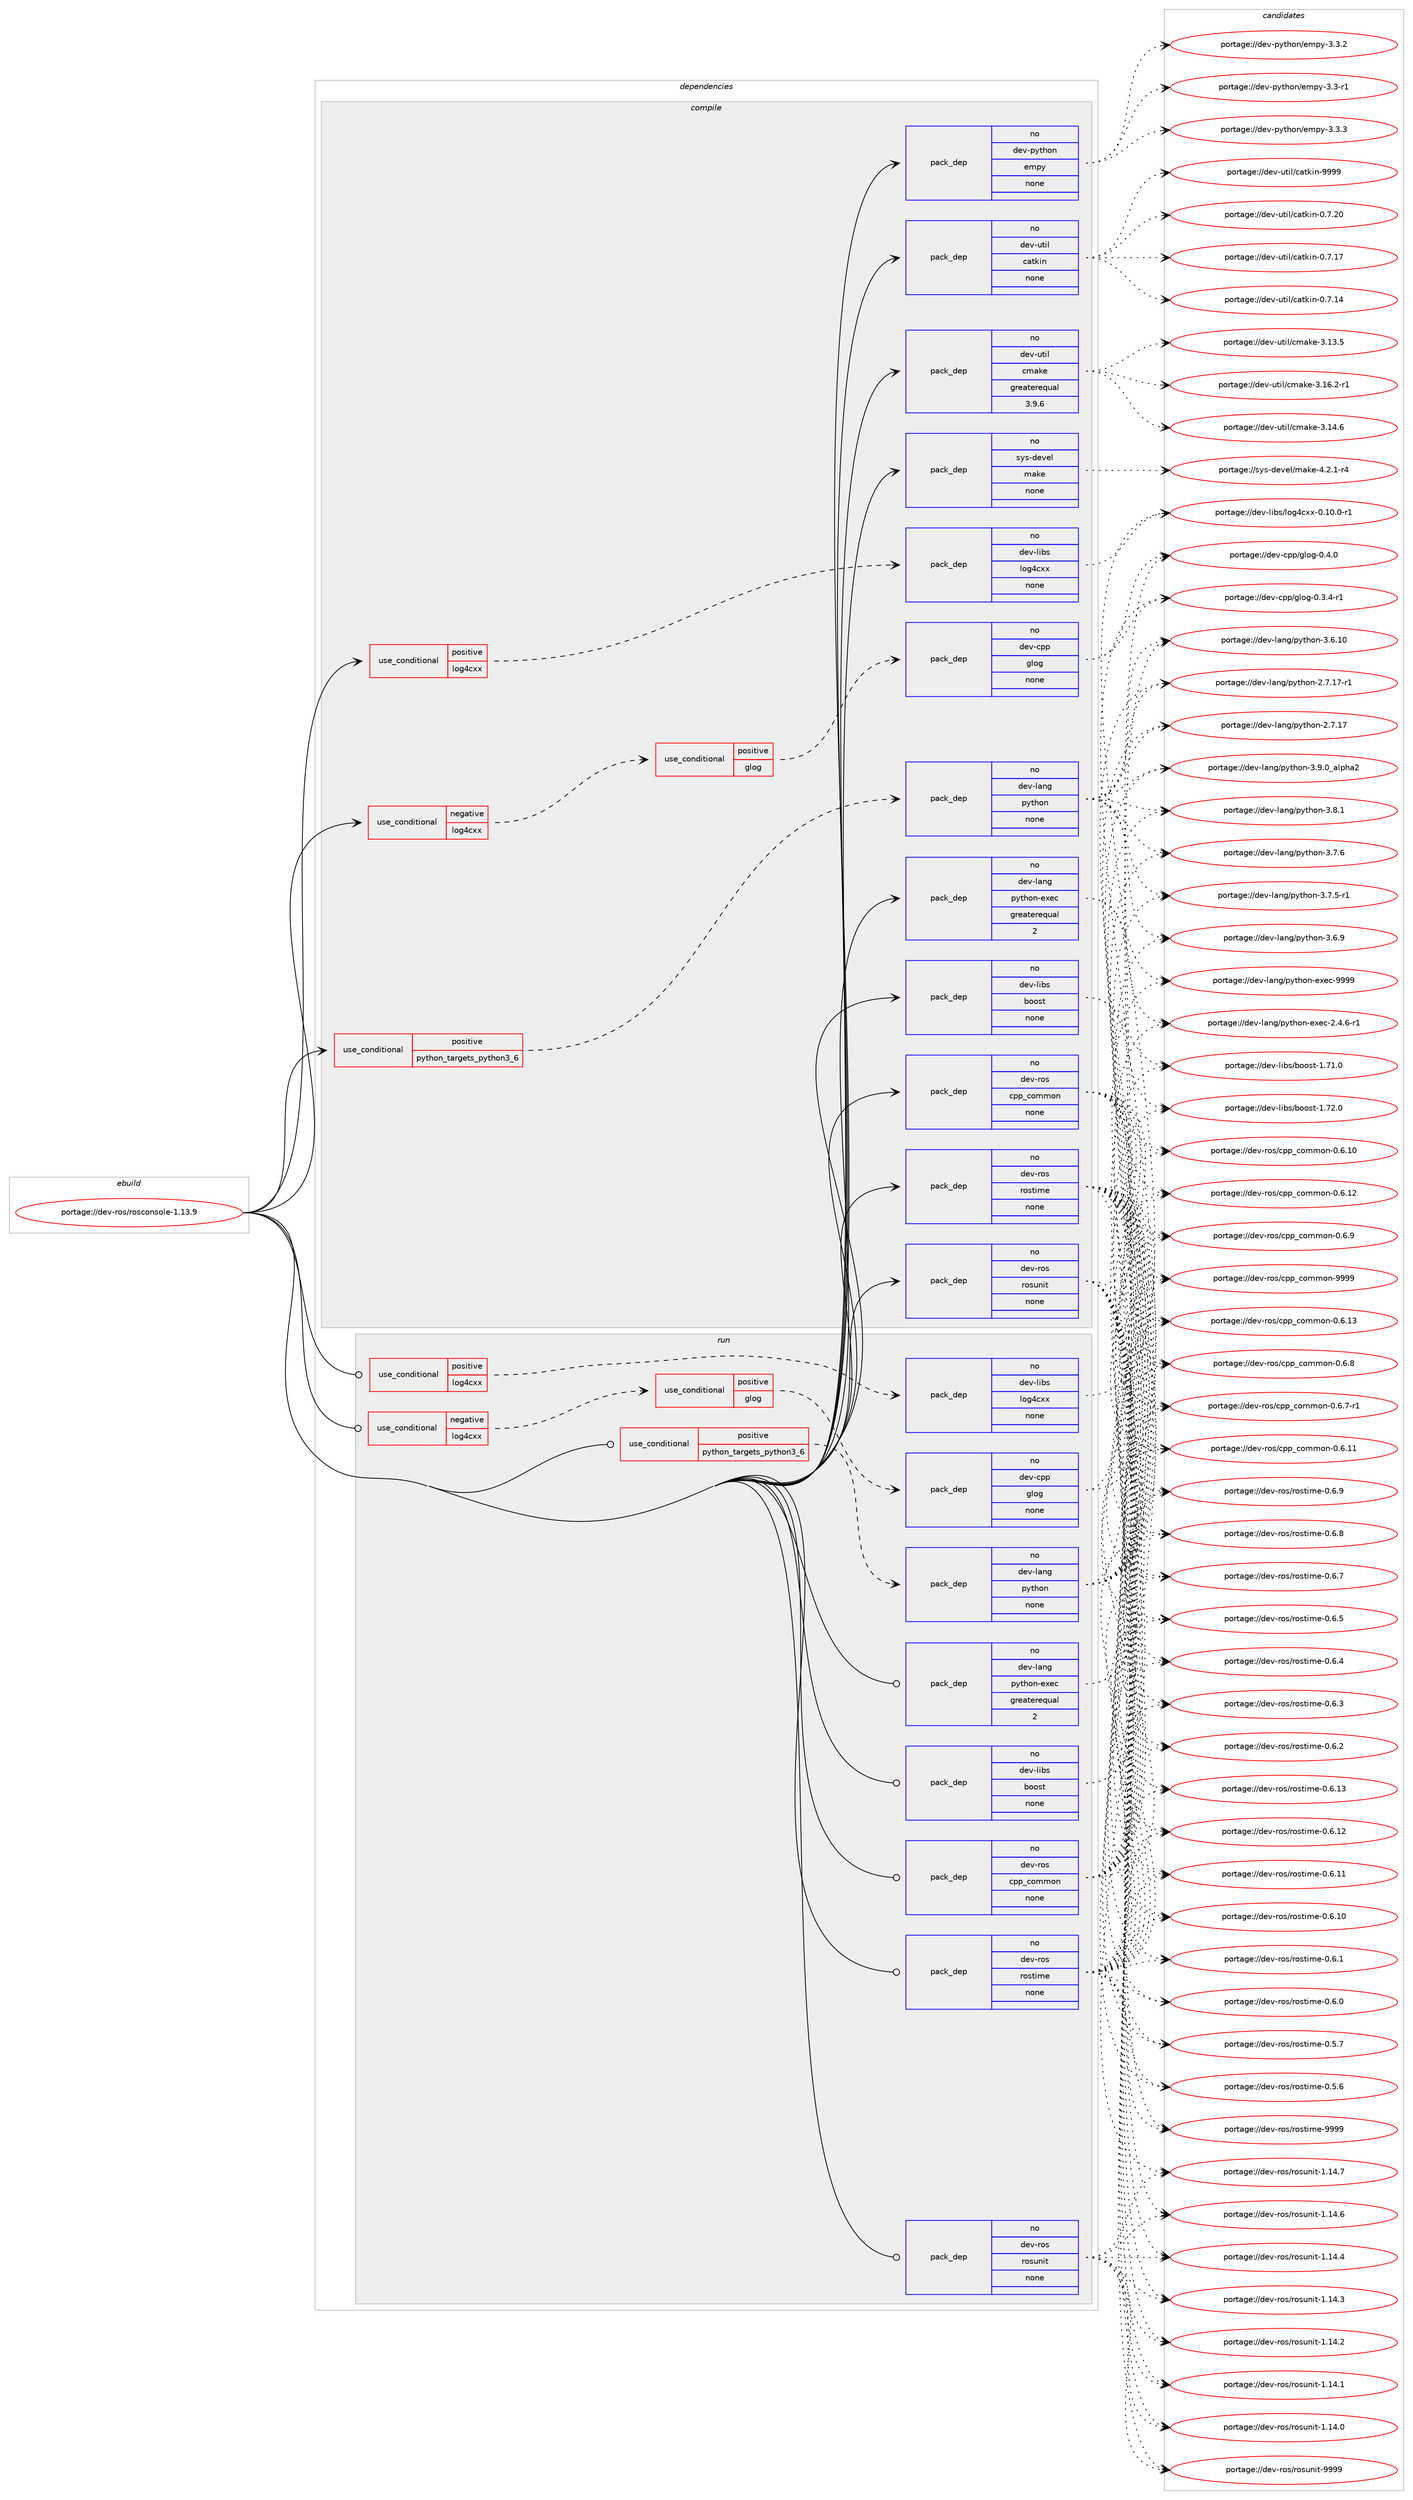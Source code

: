 digraph prolog {

# *************
# Graph options
# *************

newrank=true;
concentrate=true;
compound=true;
graph [rankdir=LR,fontname=Helvetica,fontsize=10,ranksep=1.5];#, ranksep=2.5, nodesep=0.2];
edge  [arrowhead=vee];
node  [fontname=Helvetica,fontsize=10];

# **********
# The ebuild
# **********

subgraph cluster_leftcol {
color=gray;
label=<<i>ebuild</i>>;
id [label="portage://dev-ros/rosconsole-1.13.9", color=red, width=4, href="../dev-ros/rosconsole-1.13.9.svg"];
}

# ****************
# The dependencies
# ****************

subgraph cluster_midcol {
color=gray;
label=<<i>dependencies</i>>;
subgraph cluster_compile {
fillcolor="#eeeeee";
style=filled;
label=<<i>compile</i>>;
subgraph cond98247 {
dependency389415 [label=<<TABLE BORDER="0" CELLBORDER="1" CELLSPACING="0" CELLPADDING="4"><TR><TD ROWSPAN="3" CELLPADDING="10">use_conditional</TD></TR><TR><TD>negative</TD></TR><TR><TD>log4cxx</TD></TR></TABLE>>, shape=none, color=red];
subgraph cond98248 {
dependency389416 [label=<<TABLE BORDER="0" CELLBORDER="1" CELLSPACING="0" CELLPADDING="4"><TR><TD ROWSPAN="3" CELLPADDING="10">use_conditional</TD></TR><TR><TD>positive</TD></TR><TR><TD>glog</TD></TR></TABLE>>, shape=none, color=red];
subgraph pack286315 {
dependency389417 [label=<<TABLE BORDER="0" CELLBORDER="1" CELLSPACING="0" CELLPADDING="4" WIDTH="220"><TR><TD ROWSPAN="6" CELLPADDING="30">pack_dep</TD></TR><TR><TD WIDTH="110">no</TD></TR><TR><TD>dev-cpp</TD></TR><TR><TD>glog</TD></TR><TR><TD>none</TD></TR><TR><TD></TD></TR></TABLE>>, shape=none, color=blue];
}
dependency389416:e -> dependency389417:w [weight=20,style="dashed",arrowhead="vee"];
}
dependency389415:e -> dependency389416:w [weight=20,style="dashed",arrowhead="vee"];
}
id:e -> dependency389415:w [weight=20,style="solid",arrowhead="vee"];
subgraph cond98249 {
dependency389418 [label=<<TABLE BORDER="0" CELLBORDER="1" CELLSPACING="0" CELLPADDING="4"><TR><TD ROWSPAN="3" CELLPADDING="10">use_conditional</TD></TR><TR><TD>positive</TD></TR><TR><TD>log4cxx</TD></TR></TABLE>>, shape=none, color=red];
subgraph pack286316 {
dependency389419 [label=<<TABLE BORDER="0" CELLBORDER="1" CELLSPACING="0" CELLPADDING="4" WIDTH="220"><TR><TD ROWSPAN="6" CELLPADDING="30">pack_dep</TD></TR><TR><TD WIDTH="110">no</TD></TR><TR><TD>dev-libs</TD></TR><TR><TD>log4cxx</TD></TR><TR><TD>none</TD></TR><TR><TD></TD></TR></TABLE>>, shape=none, color=blue];
}
dependency389418:e -> dependency389419:w [weight=20,style="dashed",arrowhead="vee"];
}
id:e -> dependency389418:w [weight=20,style="solid",arrowhead="vee"];
subgraph cond98250 {
dependency389420 [label=<<TABLE BORDER="0" CELLBORDER="1" CELLSPACING="0" CELLPADDING="4"><TR><TD ROWSPAN="3" CELLPADDING="10">use_conditional</TD></TR><TR><TD>positive</TD></TR><TR><TD>python_targets_python3_6</TD></TR></TABLE>>, shape=none, color=red];
subgraph pack286317 {
dependency389421 [label=<<TABLE BORDER="0" CELLBORDER="1" CELLSPACING="0" CELLPADDING="4" WIDTH="220"><TR><TD ROWSPAN="6" CELLPADDING="30">pack_dep</TD></TR><TR><TD WIDTH="110">no</TD></TR><TR><TD>dev-lang</TD></TR><TR><TD>python</TD></TR><TR><TD>none</TD></TR><TR><TD></TD></TR></TABLE>>, shape=none, color=blue];
}
dependency389420:e -> dependency389421:w [weight=20,style="dashed",arrowhead="vee"];
}
id:e -> dependency389420:w [weight=20,style="solid",arrowhead="vee"];
subgraph pack286318 {
dependency389422 [label=<<TABLE BORDER="0" CELLBORDER="1" CELLSPACING="0" CELLPADDING="4" WIDTH="220"><TR><TD ROWSPAN="6" CELLPADDING="30">pack_dep</TD></TR><TR><TD WIDTH="110">no</TD></TR><TR><TD>dev-lang</TD></TR><TR><TD>python-exec</TD></TR><TR><TD>greaterequal</TD></TR><TR><TD>2</TD></TR></TABLE>>, shape=none, color=blue];
}
id:e -> dependency389422:w [weight=20,style="solid",arrowhead="vee"];
subgraph pack286319 {
dependency389423 [label=<<TABLE BORDER="0" CELLBORDER="1" CELLSPACING="0" CELLPADDING="4" WIDTH="220"><TR><TD ROWSPAN="6" CELLPADDING="30">pack_dep</TD></TR><TR><TD WIDTH="110">no</TD></TR><TR><TD>dev-libs</TD></TR><TR><TD>boost</TD></TR><TR><TD>none</TD></TR><TR><TD></TD></TR></TABLE>>, shape=none, color=blue];
}
id:e -> dependency389423:w [weight=20,style="solid",arrowhead="vee"];
subgraph pack286320 {
dependency389424 [label=<<TABLE BORDER="0" CELLBORDER="1" CELLSPACING="0" CELLPADDING="4" WIDTH="220"><TR><TD ROWSPAN="6" CELLPADDING="30">pack_dep</TD></TR><TR><TD WIDTH="110">no</TD></TR><TR><TD>dev-python</TD></TR><TR><TD>empy</TD></TR><TR><TD>none</TD></TR><TR><TD></TD></TR></TABLE>>, shape=none, color=blue];
}
id:e -> dependency389424:w [weight=20,style="solid",arrowhead="vee"];
subgraph pack286321 {
dependency389425 [label=<<TABLE BORDER="0" CELLBORDER="1" CELLSPACING="0" CELLPADDING="4" WIDTH="220"><TR><TD ROWSPAN="6" CELLPADDING="30">pack_dep</TD></TR><TR><TD WIDTH="110">no</TD></TR><TR><TD>dev-ros</TD></TR><TR><TD>cpp_common</TD></TR><TR><TD>none</TD></TR><TR><TD></TD></TR></TABLE>>, shape=none, color=blue];
}
id:e -> dependency389425:w [weight=20,style="solid",arrowhead="vee"];
subgraph pack286322 {
dependency389426 [label=<<TABLE BORDER="0" CELLBORDER="1" CELLSPACING="0" CELLPADDING="4" WIDTH="220"><TR><TD ROWSPAN="6" CELLPADDING="30">pack_dep</TD></TR><TR><TD WIDTH="110">no</TD></TR><TR><TD>dev-ros</TD></TR><TR><TD>rostime</TD></TR><TR><TD>none</TD></TR><TR><TD></TD></TR></TABLE>>, shape=none, color=blue];
}
id:e -> dependency389426:w [weight=20,style="solid",arrowhead="vee"];
subgraph pack286323 {
dependency389427 [label=<<TABLE BORDER="0" CELLBORDER="1" CELLSPACING="0" CELLPADDING="4" WIDTH="220"><TR><TD ROWSPAN="6" CELLPADDING="30">pack_dep</TD></TR><TR><TD WIDTH="110">no</TD></TR><TR><TD>dev-ros</TD></TR><TR><TD>rosunit</TD></TR><TR><TD>none</TD></TR><TR><TD></TD></TR></TABLE>>, shape=none, color=blue];
}
id:e -> dependency389427:w [weight=20,style="solid",arrowhead="vee"];
subgraph pack286324 {
dependency389428 [label=<<TABLE BORDER="0" CELLBORDER="1" CELLSPACING="0" CELLPADDING="4" WIDTH="220"><TR><TD ROWSPAN="6" CELLPADDING="30">pack_dep</TD></TR><TR><TD WIDTH="110">no</TD></TR><TR><TD>dev-util</TD></TR><TR><TD>catkin</TD></TR><TR><TD>none</TD></TR><TR><TD></TD></TR></TABLE>>, shape=none, color=blue];
}
id:e -> dependency389428:w [weight=20,style="solid",arrowhead="vee"];
subgraph pack286325 {
dependency389429 [label=<<TABLE BORDER="0" CELLBORDER="1" CELLSPACING="0" CELLPADDING="4" WIDTH="220"><TR><TD ROWSPAN="6" CELLPADDING="30">pack_dep</TD></TR><TR><TD WIDTH="110">no</TD></TR><TR><TD>dev-util</TD></TR><TR><TD>cmake</TD></TR><TR><TD>greaterequal</TD></TR><TR><TD>3.9.6</TD></TR></TABLE>>, shape=none, color=blue];
}
id:e -> dependency389429:w [weight=20,style="solid",arrowhead="vee"];
subgraph pack286326 {
dependency389430 [label=<<TABLE BORDER="0" CELLBORDER="1" CELLSPACING="0" CELLPADDING="4" WIDTH="220"><TR><TD ROWSPAN="6" CELLPADDING="30">pack_dep</TD></TR><TR><TD WIDTH="110">no</TD></TR><TR><TD>sys-devel</TD></TR><TR><TD>make</TD></TR><TR><TD>none</TD></TR><TR><TD></TD></TR></TABLE>>, shape=none, color=blue];
}
id:e -> dependency389430:w [weight=20,style="solid",arrowhead="vee"];
}
subgraph cluster_compileandrun {
fillcolor="#eeeeee";
style=filled;
label=<<i>compile and run</i>>;
}
subgraph cluster_run {
fillcolor="#eeeeee";
style=filled;
label=<<i>run</i>>;
subgraph cond98251 {
dependency389431 [label=<<TABLE BORDER="0" CELLBORDER="1" CELLSPACING="0" CELLPADDING="4"><TR><TD ROWSPAN="3" CELLPADDING="10">use_conditional</TD></TR><TR><TD>negative</TD></TR><TR><TD>log4cxx</TD></TR></TABLE>>, shape=none, color=red];
subgraph cond98252 {
dependency389432 [label=<<TABLE BORDER="0" CELLBORDER="1" CELLSPACING="0" CELLPADDING="4"><TR><TD ROWSPAN="3" CELLPADDING="10">use_conditional</TD></TR><TR><TD>positive</TD></TR><TR><TD>glog</TD></TR></TABLE>>, shape=none, color=red];
subgraph pack286327 {
dependency389433 [label=<<TABLE BORDER="0" CELLBORDER="1" CELLSPACING="0" CELLPADDING="4" WIDTH="220"><TR><TD ROWSPAN="6" CELLPADDING="30">pack_dep</TD></TR><TR><TD WIDTH="110">no</TD></TR><TR><TD>dev-cpp</TD></TR><TR><TD>glog</TD></TR><TR><TD>none</TD></TR><TR><TD></TD></TR></TABLE>>, shape=none, color=blue];
}
dependency389432:e -> dependency389433:w [weight=20,style="dashed",arrowhead="vee"];
}
dependency389431:e -> dependency389432:w [weight=20,style="dashed",arrowhead="vee"];
}
id:e -> dependency389431:w [weight=20,style="solid",arrowhead="odot"];
subgraph cond98253 {
dependency389434 [label=<<TABLE BORDER="0" CELLBORDER="1" CELLSPACING="0" CELLPADDING="4"><TR><TD ROWSPAN="3" CELLPADDING="10">use_conditional</TD></TR><TR><TD>positive</TD></TR><TR><TD>log4cxx</TD></TR></TABLE>>, shape=none, color=red];
subgraph pack286328 {
dependency389435 [label=<<TABLE BORDER="0" CELLBORDER="1" CELLSPACING="0" CELLPADDING="4" WIDTH="220"><TR><TD ROWSPAN="6" CELLPADDING="30">pack_dep</TD></TR><TR><TD WIDTH="110">no</TD></TR><TR><TD>dev-libs</TD></TR><TR><TD>log4cxx</TD></TR><TR><TD>none</TD></TR><TR><TD></TD></TR></TABLE>>, shape=none, color=blue];
}
dependency389434:e -> dependency389435:w [weight=20,style="dashed",arrowhead="vee"];
}
id:e -> dependency389434:w [weight=20,style="solid",arrowhead="odot"];
subgraph cond98254 {
dependency389436 [label=<<TABLE BORDER="0" CELLBORDER="1" CELLSPACING="0" CELLPADDING="4"><TR><TD ROWSPAN="3" CELLPADDING="10">use_conditional</TD></TR><TR><TD>positive</TD></TR><TR><TD>python_targets_python3_6</TD></TR></TABLE>>, shape=none, color=red];
subgraph pack286329 {
dependency389437 [label=<<TABLE BORDER="0" CELLBORDER="1" CELLSPACING="0" CELLPADDING="4" WIDTH="220"><TR><TD ROWSPAN="6" CELLPADDING="30">pack_dep</TD></TR><TR><TD WIDTH="110">no</TD></TR><TR><TD>dev-lang</TD></TR><TR><TD>python</TD></TR><TR><TD>none</TD></TR><TR><TD></TD></TR></TABLE>>, shape=none, color=blue];
}
dependency389436:e -> dependency389437:w [weight=20,style="dashed",arrowhead="vee"];
}
id:e -> dependency389436:w [weight=20,style="solid",arrowhead="odot"];
subgraph pack286330 {
dependency389438 [label=<<TABLE BORDER="0" CELLBORDER="1" CELLSPACING="0" CELLPADDING="4" WIDTH="220"><TR><TD ROWSPAN="6" CELLPADDING="30">pack_dep</TD></TR><TR><TD WIDTH="110">no</TD></TR><TR><TD>dev-lang</TD></TR><TR><TD>python-exec</TD></TR><TR><TD>greaterequal</TD></TR><TR><TD>2</TD></TR></TABLE>>, shape=none, color=blue];
}
id:e -> dependency389438:w [weight=20,style="solid",arrowhead="odot"];
subgraph pack286331 {
dependency389439 [label=<<TABLE BORDER="0" CELLBORDER="1" CELLSPACING="0" CELLPADDING="4" WIDTH="220"><TR><TD ROWSPAN="6" CELLPADDING="30">pack_dep</TD></TR><TR><TD WIDTH="110">no</TD></TR><TR><TD>dev-libs</TD></TR><TR><TD>boost</TD></TR><TR><TD>none</TD></TR><TR><TD></TD></TR></TABLE>>, shape=none, color=blue];
}
id:e -> dependency389439:w [weight=20,style="solid",arrowhead="odot"];
subgraph pack286332 {
dependency389440 [label=<<TABLE BORDER="0" CELLBORDER="1" CELLSPACING="0" CELLPADDING="4" WIDTH="220"><TR><TD ROWSPAN="6" CELLPADDING="30">pack_dep</TD></TR><TR><TD WIDTH="110">no</TD></TR><TR><TD>dev-ros</TD></TR><TR><TD>cpp_common</TD></TR><TR><TD>none</TD></TR><TR><TD></TD></TR></TABLE>>, shape=none, color=blue];
}
id:e -> dependency389440:w [weight=20,style="solid",arrowhead="odot"];
subgraph pack286333 {
dependency389441 [label=<<TABLE BORDER="0" CELLBORDER="1" CELLSPACING="0" CELLPADDING="4" WIDTH="220"><TR><TD ROWSPAN="6" CELLPADDING="30">pack_dep</TD></TR><TR><TD WIDTH="110">no</TD></TR><TR><TD>dev-ros</TD></TR><TR><TD>rostime</TD></TR><TR><TD>none</TD></TR><TR><TD></TD></TR></TABLE>>, shape=none, color=blue];
}
id:e -> dependency389441:w [weight=20,style="solid",arrowhead="odot"];
subgraph pack286334 {
dependency389442 [label=<<TABLE BORDER="0" CELLBORDER="1" CELLSPACING="0" CELLPADDING="4" WIDTH="220"><TR><TD ROWSPAN="6" CELLPADDING="30">pack_dep</TD></TR><TR><TD WIDTH="110">no</TD></TR><TR><TD>dev-ros</TD></TR><TR><TD>rosunit</TD></TR><TR><TD>none</TD></TR><TR><TD></TD></TR></TABLE>>, shape=none, color=blue];
}
id:e -> dependency389442:w [weight=20,style="solid",arrowhead="odot"];
}
}

# **************
# The candidates
# **************

subgraph cluster_choices {
rank=same;
color=gray;
label=<<i>candidates</i>>;

subgraph choice286315 {
color=black;
nodesep=1;
choice100101118459911211247103108111103454846524648 [label="portage://dev-cpp/glog-0.4.0", color=red, width=4,href="../dev-cpp/glog-0.4.0.svg"];
choice1001011184599112112471031081111034548465146524511449 [label="portage://dev-cpp/glog-0.3.4-r1", color=red, width=4,href="../dev-cpp/glog-0.3.4-r1.svg"];
dependency389417:e -> choice100101118459911211247103108111103454846524648:w [style=dotted,weight="100"];
dependency389417:e -> choice1001011184599112112471031081111034548465146524511449:w [style=dotted,weight="100"];
}
subgraph choice286316 {
color=black;
nodesep=1;
choice1001011184510810598115471081111035299120120454846494846484511449 [label="portage://dev-libs/log4cxx-0.10.0-r1", color=red, width=4,href="../dev-libs/log4cxx-0.10.0-r1.svg"];
dependency389419:e -> choice1001011184510810598115471081111035299120120454846494846484511449:w [style=dotted,weight="100"];
}
subgraph choice286317 {
color=black;
nodesep=1;
choice10010111845108971101034711212111610411111045514657464895971081121049750 [label="portage://dev-lang/python-3.9.0_alpha2", color=red, width=4,href="../dev-lang/python-3.9.0_alpha2.svg"];
choice100101118451089711010347112121116104111110455146564649 [label="portage://dev-lang/python-3.8.1", color=red, width=4,href="../dev-lang/python-3.8.1.svg"];
choice100101118451089711010347112121116104111110455146554654 [label="portage://dev-lang/python-3.7.6", color=red, width=4,href="../dev-lang/python-3.7.6.svg"];
choice1001011184510897110103471121211161041111104551465546534511449 [label="portage://dev-lang/python-3.7.5-r1", color=red, width=4,href="../dev-lang/python-3.7.5-r1.svg"];
choice100101118451089711010347112121116104111110455146544657 [label="portage://dev-lang/python-3.6.9", color=red, width=4,href="../dev-lang/python-3.6.9.svg"];
choice10010111845108971101034711212111610411111045514654464948 [label="portage://dev-lang/python-3.6.10", color=red, width=4,href="../dev-lang/python-3.6.10.svg"];
choice100101118451089711010347112121116104111110455046554649554511449 [label="portage://dev-lang/python-2.7.17-r1", color=red, width=4,href="../dev-lang/python-2.7.17-r1.svg"];
choice10010111845108971101034711212111610411111045504655464955 [label="portage://dev-lang/python-2.7.17", color=red, width=4,href="../dev-lang/python-2.7.17.svg"];
dependency389421:e -> choice10010111845108971101034711212111610411111045514657464895971081121049750:w [style=dotted,weight="100"];
dependency389421:e -> choice100101118451089711010347112121116104111110455146564649:w [style=dotted,weight="100"];
dependency389421:e -> choice100101118451089711010347112121116104111110455146554654:w [style=dotted,weight="100"];
dependency389421:e -> choice1001011184510897110103471121211161041111104551465546534511449:w [style=dotted,weight="100"];
dependency389421:e -> choice100101118451089711010347112121116104111110455146544657:w [style=dotted,weight="100"];
dependency389421:e -> choice10010111845108971101034711212111610411111045514654464948:w [style=dotted,weight="100"];
dependency389421:e -> choice100101118451089711010347112121116104111110455046554649554511449:w [style=dotted,weight="100"];
dependency389421:e -> choice10010111845108971101034711212111610411111045504655464955:w [style=dotted,weight="100"];
}
subgraph choice286318 {
color=black;
nodesep=1;
choice10010111845108971101034711212111610411111045101120101994557575757 [label="portage://dev-lang/python-exec-9999", color=red, width=4,href="../dev-lang/python-exec-9999.svg"];
choice10010111845108971101034711212111610411111045101120101994550465246544511449 [label="portage://dev-lang/python-exec-2.4.6-r1", color=red, width=4,href="../dev-lang/python-exec-2.4.6-r1.svg"];
dependency389422:e -> choice10010111845108971101034711212111610411111045101120101994557575757:w [style=dotted,weight="100"];
dependency389422:e -> choice10010111845108971101034711212111610411111045101120101994550465246544511449:w [style=dotted,weight="100"];
}
subgraph choice286319 {
color=black;
nodesep=1;
choice1001011184510810598115479811111111511645494655504648 [label="portage://dev-libs/boost-1.72.0", color=red, width=4,href="../dev-libs/boost-1.72.0.svg"];
choice1001011184510810598115479811111111511645494655494648 [label="portage://dev-libs/boost-1.71.0", color=red, width=4,href="../dev-libs/boost-1.71.0.svg"];
dependency389423:e -> choice1001011184510810598115479811111111511645494655504648:w [style=dotted,weight="100"];
dependency389423:e -> choice1001011184510810598115479811111111511645494655494648:w [style=dotted,weight="100"];
}
subgraph choice286320 {
color=black;
nodesep=1;
choice1001011184511212111610411111047101109112121455146514651 [label="portage://dev-python/empy-3.3.3", color=red, width=4,href="../dev-python/empy-3.3.3.svg"];
choice1001011184511212111610411111047101109112121455146514650 [label="portage://dev-python/empy-3.3.2", color=red, width=4,href="../dev-python/empy-3.3.2.svg"];
choice1001011184511212111610411111047101109112121455146514511449 [label="portage://dev-python/empy-3.3-r1", color=red, width=4,href="../dev-python/empy-3.3-r1.svg"];
dependency389424:e -> choice1001011184511212111610411111047101109112121455146514651:w [style=dotted,weight="100"];
dependency389424:e -> choice1001011184511212111610411111047101109112121455146514650:w [style=dotted,weight="100"];
dependency389424:e -> choice1001011184511212111610411111047101109112121455146514511449:w [style=dotted,weight="100"];
}
subgraph choice286321 {
color=black;
nodesep=1;
choice10010111845114111115479911211295991111091091111104557575757 [label="portage://dev-ros/cpp_common-9999", color=red, width=4,href="../dev-ros/cpp_common-9999.svg"];
choice1001011184511411111547991121129599111109109111110454846544657 [label="portage://dev-ros/cpp_common-0.6.9", color=red, width=4,href="../dev-ros/cpp_common-0.6.9.svg"];
choice1001011184511411111547991121129599111109109111110454846544656 [label="portage://dev-ros/cpp_common-0.6.8", color=red, width=4,href="../dev-ros/cpp_common-0.6.8.svg"];
choice10010111845114111115479911211295991111091091111104548465446554511449 [label="portage://dev-ros/cpp_common-0.6.7-r1", color=red, width=4,href="../dev-ros/cpp_common-0.6.7-r1.svg"];
choice100101118451141111154799112112959911110910911111045484654464951 [label="portage://dev-ros/cpp_common-0.6.13", color=red, width=4,href="../dev-ros/cpp_common-0.6.13.svg"];
choice100101118451141111154799112112959911110910911111045484654464950 [label="portage://dev-ros/cpp_common-0.6.12", color=red, width=4,href="../dev-ros/cpp_common-0.6.12.svg"];
choice100101118451141111154799112112959911110910911111045484654464949 [label="portage://dev-ros/cpp_common-0.6.11", color=red, width=4,href="../dev-ros/cpp_common-0.6.11.svg"];
choice100101118451141111154799112112959911110910911111045484654464948 [label="portage://dev-ros/cpp_common-0.6.10", color=red, width=4,href="../dev-ros/cpp_common-0.6.10.svg"];
dependency389425:e -> choice10010111845114111115479911211295991111091091111104557575757:w [style=dotted,weight="100"];
dependency389425:e -> choice1001011184511411111547991121129599111109109111110454846544657:w [style=dotted,weight="100"];
dependency389425:e -> choice1001011184511411111547991121129599111109109111110454846544656:w [style=dotted,weight="100"];
dependency389425:e -> choice10010111845114111115479911211295991111091091111104548465446554511449:w [style=dotted,weight="100"];
dependency389425:e -> choice100101118451141111154799112112959911110910911111045484654464951:w [style=dotted,weight="100"];
dependency389425:e -> choice100101118451141111154799112112959911110910911111045484654464950:w [style=dotted,weight="100"];
dependency389425:e -> choice100101118451141111154799112112959911110910911111045484654464949:w [style=dotted,weight="100"];
dependency389425:e -> choice100101118451141111154799112112959911110910911111045484654464948:w [style=dotted,weight="100"];
}
subgraph choice286322 {
color=black;
nodesep=1;
choice10010111845114111115471141111151161051091014557575757 [label="portage://dev-ros/rostime-9999", color=red, width=4,href="../dev-ros/rostime-9999.svg"];
choice1001011184511411111547114111115116105109101454846544657 [label="portage://dev-ros/rostime-0.6.9", color=red, width=4,href="../dev-ros/rostime-0.6.9.svg"];
choice1001011184511411111547114111115116105109101454846544656 [label="portage://dev-ros/rostime-0.6.8", color=red, width=4,href="../dev-ros/rostime-0.6.8.svg"];
choice1001011184511411111547114111115116105109101454846544655 [label="portage://dev-ros/rostime-0.6.7", color=red, width=4,href="../dev-ros/rostime-0.6.7.svg"];
choice1001011184511411111547114111115116105109101454846544653 [label="portage://dev-ros/rostime-0.6.5", color=red, width=4,href="../dev-ros/rostime-0.6.5.svg"];
choice1001011184511411111547114111115116105109101454846544652 [label="portage://dev-ros/rostime-0.6.4", color=red, width=4,href="../dev-ros/rostime-0.6.4.svg"];
choice1001011184511411111547114111115116105109101454846544651 [label="portage://dev-ros/rostime-0.6.3", color=red, width=4,href="../dev-ros/rostime-0.6.3.svg"];
choice1001011184511411111547114111115116105109101454846544650 [label="portage://dev-ros/rostime-0.6.2", color=red, width=4,href="../dev-ros/rostime-0.6.2.svg"];
choice100101118451141111154711411111511610510910145484654464951 [label="portage://dev-ros/rostime-0.6.13", color=red, width=4,href="../dev-ros/rostime-0.6.13.svg"];
choice100101118451141111154711411111511610510910145484654464950 [label="portage://dev-ros/rostime-0.6.12", color=red, width=4,href="../dev-ros/rostime-0.6.12.svg"];
choice100101118451141111154711411111511610510910145484654464949 [label="portage://dev-ros/rostime-0.6.11", color=red, width=4,href="../dev-ros/rostime-0.6.11.svg"];
choice100101118451141111154711411111511610510910145484654464948 [label="portage://dev-ros/rostime-0.6.10", color=red, width=4,href="../dev-ros/rostime-0.6.10.svg"];
choice1001011184511411111547114111115116105109101454846544649 [label="portage://dev-ros/rostime-0.6.1", color=red, width=4,href="../dev-ros/rostime-0.6.1.svg"];
choice1001011184511411111547114111115116105109101454846544648 [label="portage://dev-ros/rostime-0.6.0", color=red, width=4,href="../dev-ros/rostime-0.6.0.svg"];
choice1001011184511411111547114111115116105109101454846534655 [label="portage://dev-ros/rostime-0.5.7", color=red, width=4,href="../dev-ros/rostime-0.5.7.svg"];
choice1001011184511411111547114111115116105109101454846534654 [label="portage://dev-ros/rostime-0.5.6", color=red, width=4,href="../dev-ros/rostime-0.5.6.svg"];
dependency389426:e -> choice10010111845114111115471141111151161051091014557575757:w [style=dotted,weight="100"];
dependency389426:e -> choice1001011184511411111547114111115116105109101454846544657:w [style=dotted,weight="100"];
dependency389426:e -> choice1001011184511411111547114111115116105109101454846544656:w [style=dotted,weight="100"];
dependency389426:e -> choice1001011184511411111547114111115116105109101454846544655:w [style=dotted,weight="100"];
dependency389426:e -> choice1001011184511411111547114111115116105109101454846544653:w [style=dotted,weight="100"];
dependency389426:e -> choice1001011184511411111547114111115116105109101454846544652:w [style=dotted,weight="100"];
dependency389426:e -> choice1001011184511411111547114111115116105109101454846544651:w [style=dotted,weight="100"];
dependency389426:e -> choice1001011184511411111547114111115116105109101454846544650:w [style=dotted,weight="100"];
dependency389426:e -> choice100101118451141111154711411111511610510910145484654464951:w [style=dotted,weight="100"];
dependency389426:e -> choice100101118451141111154711411111511610510910145484654464950:w [style=dotted,weight="100"];
dependency389426:e -> choice100101118451141111154711411111511610510910145484654464949:w [style=dotted,weight="100"];
dependency389426:e -> choice100101118451141111154711411111511610510910145484654464948:w [style=dotted,weight="100"];
dependency389426:e -> choice1001011184511411111547114111115116105109101454846544649:w [style=dotted,weight="100"];
dependency389426:e -> choice1001011184511411111547114111115116105109101454846544648:w [style=dotted,weight="100"];
dependency389426:e -> choice1001011184511411111547114111115116105109101454846534655:w [style=dotted,weight="100"];
dependency389426:e -> choice1001011184511411111547114111115116105109101454846534654:w [style=dotted,weight="100"];
}
subgraph choice286323 {
color=black;
nodesep=1;
choice10010111845114111115471141111151171101051164557575757 [label="portage://dev-ros/rosunit-9999", color=red, width=4,href="../dev-ros/rosunit-9999.svg"];
choice100101118451141111154711411111511711010511645494649524655 [label="portage://dev-ros/rosunit-1.14.7", color=red, width=4,href="../dev-ros/rosunit-1.14.7.svg"];
choice100101118451141111154711411111511711010511645494649524654 [label="portage://dev-ros/rosunit-1.14.6", color=red, width=4,href="../dev-ros/rosunit-1.14.6.svg"];
choice100101118451141111154711411111511711010511645494649524652 [label="portage://dev-ros/rosunit-1.14.4", color=red, width=4,href="../dev-ros/rosunit-1.14.4.svg"];
choice100101118451141111154711411111511711010511645494649524651 [label="portage://dev-ros/rosunit-1.14.3", color=red, width=4,href="../dev-ros/rosunit-1.14.3.svg"];
choice100101118451141111154711411111511711010511645494649524650 [label="portage://dev-ros/rosunit-1.14.2", color=red, width=4,href="../dev-ros/rosunit-1.14.2.svg"];
choice100101118451141111154711411111511711010511645494649524649 [label="portage://dev-ros/rosunit-1.14.1", color=red, width=4,href="../dev-ros/rosunit-1.14.1.svg"];
choice100101118451141111154711411111511711010511645494649524648 [label="portage://dev-ros/rosunit-1.14.0", color=red, width=4,href="../dev-ros/rosunit-1.14.0.svg"];
dependency389427:e -> choice10010111845114111115471141111151171101051164557575757:w [style=dotted,weight="100"];
dependency389427:e -> choice100101118451141111154711411111511711010511645494649524655:w [style=dotted,weight="100"];
dependency389427:e -> choice100101118451141111154711411111511711010511645494649524654:w [style=dotted,weight="100"];
dependency389427:e -> choice100101118451141111154711411111511711010511645494649524652:w [style=dotted,weight="100"];
dependency389427:e -> choice100101118451141111154711411111511711010511645494649524651:w [style=dotted,weight="100"];
dependency389427:e -> choice100101118451141111154711411111511711010511645494649524650:w [style=dotted,weight="100"];
dependency389427:e -> choice100101118451141111154711411111511711010511645494649524649:w [style=dotted,weight="100"];
dependency389427:e -> choice100101118451141111154711411111511711010511645494649524648:w [style=dotted,weight="100"];
}
subgraph choice286324 {
color=black;
nodesep=1;
choice100101118451171161051084799971161071051104557575757 [label="portage://dev-util/catkin-9999", color=red, width=4,href="../dev-util/catkin-9999.svg"];
choice1001011184511711610510847999711610710511045484655465048 [label="portage://dev-util/catkin-0.7.20", color=red, width=4,href="../dev-util/catkin-0.7.20.svg"];
choice1001011184511711610510847999711610710511045484655464955 [label="portage://dev-util/catkin-0.7.17", color=red, width=4,href="../dev-util/catkin-0.7.17.svg"];
choice1001011184511711610510847999711610710511045484655464952 [label="portage://dev-util/catkin-0.7.14", color=red, width=4,href="../dev-util/catkin-0.7.14.svg"];
dependency389428:e -> choice100101118451171161051084799971161071051104557575757:w [style=dotted,weight="100"];
dependency389428:e -> choice1001011184511711610510847999711610710511045484655465048:w [style=dotted,weight="100"];
dependency389428:e -> choice1001011184511711610510847999711610710511045484655464955:w [style=dotted,weight="100"];
dependency389428:e -> choice1001011184511711610510847999711610710511045484655464952:w [style=dotted,weight="100"];
}
subgraph choice286325 {
color=black;
nodesep=1;
choice10010111845117116105108479910997107101455146495446504511449 [label="portage://dev-util/cmake-3.16.2-r1", color=red, width=4,href="../dev-util/cmake-3.16.2-r1.svg"];
choice1001011184511711610510847991099710710145514649524654 [label="portage://dev-util/cmake-3.14.6", color=red, width=4,href="../dev-util/cmake-3.14.6.svg"];
choice1001011184511711610510847991099710710145514649514653 [label="portage://dev-util/cmake-3.13.5", color=red, width=4,href="../dev-util/cmake-3.13.5.svg"];
dependency389429:e -> choice10010111845117116105108479910997107101455146495446504511449:w [style=dotted,weight="100"];
dependency389429:e -> choice1001011184511711610510847991099710710145514649524654:w [style=dotted,weight="100"];
dependency389429:e -> choice1001011184511711610510847991099710710145514649514653:w [style=dotted,weight="100"];
}
subgraph choice286326 {
color=black;
nodesep=1;
choice1151211154510010111810110847109971071014552465046494511452 [label="portage://sys-devel/make-4.2.1-r4", color=red, width=4,href="../sys-devel/make-4.2.1-r4.svg"];
dependency389430:e -> choice1151211154510010111810110847109971071014552465046494511452:w [style=dotted,weight="100"];
}
subgraph choice286327 {
color=black;
nodesep=1;
choice100101118459911211247103108111103454846524648 [label="portage://dev-cpp/glog-0.4.0", color=red, width=4,href="../dev-cpp/glog-0.4.0.svg"];
choice1001011184599112112471031081111034548465146524511449 [label="portage://dev-cpp/glog-0.3.4-r1", color=red, width=4,href="../dev-cpp/glog-0.3.4-r1.svg"];
dependency389433:e -> choice100101118459911211247103108111103454846524648:w [style=dotted,weight="100"];
dependency389433:e -> choice1001011184599112112471031081111034548465146524511449:w [style=dotted,weight="100"];
}
subgraph choice286328 {
color=black;
nodesep=1;
choice1001011184510810598115471081111035299120120454846494846484511449 [label="portage://dev-libs/log4cxx-0.10.0-r1", color=red, width=4,href="../dev-libs/log4cxx-0.10.0-r1.svg"];
dependency389435:e -> choice1001011184510810598115471081111035299120120454846494846484511449:w [style=dotted,weight="100"];
}
subgraph choice286329 {
color=black;
nodesep=1;
choice10010111845108971101034711212111610411111045514657464895971081121049750 [label="portage://dev-lang/python-3.9.0_alpha2", color=red, width=4,href="../dev-lang/python-3.9.0_alpha2.svg"];
choice100101118451089711010347112121116104111110455146564649 [label="portage://dev-lang/python-3.8.1", color=red, width=4,href="../dev-lang/python-3.8.1.svg"];
choice100101118451089711010347112121116104111110455146554654 [label="portage://dev-lang/python-3.7.6", color=red, width=4,href="../dev-lang/python-3.7.6.svg"];
choice1001011184510897110103471121211161041111104551465546534511449 [label="portage://dev-lang/python-3.7.5-r1", color=red, width=4,href="../dev-lang/python-3.7.5-r1.svg"];
choice100101118451089711010347112121116104111110455146544657 [label="portage://dev-lang/python-3.6.9", color=red, width=4,href="../dev-lang/python-3.6.9.svg"];
choice10010111845108971101034711212111610411111045514654464948 [label="portage://dev-lang/python-3.6.10", color=red, width=4,href="../dev-lang/python-3.6.10.svg"];
choice100101118451089711010347112121116104111110455046554649554511449 [label="portage://dev-lang/python-2.7.17-r1", color=red, width=4,href="../dev-lang/python-2.7.17-r1.svg"];
choice10010111845108971101034711212111610411111045504655464955 [label="portage://dev-lang/python-2.7.17", color=red, width=4,href="../dev-lang/python-2.7.17.svg"];
dependency389437:e -> choice10010111845108971101034711212111610411111045514657464895971081121049750:w [style=dotted,weight="100"];
dependency389437:e -> choice100101118451089711010347112121116104111110455146564649:w [style=dotted,weight="100"];
dependency389437:e -> choice100101118451089711010347112121116104111110455146554654:w [style=dotted,weight="100"];
dependency389437:e -> choice1001011184510897110103471121211161041111104551465546534511449:w [style=dotted,weight="100"];
dependency389437:e -> choice100101118451089711010347112121116104111110455146544657:w [style=dotted,weight="100"];
dependency389437:e -> choice10010111845108971101034711212111610411111045514654464948:w [style=dotted,weight="100"];
dependency389437:e -> choice100101118451089711010347112121116104111110455046554649554511449:w [style=dotted,weight="100"];
dependency389437:e -> choice10010111845108971101034711212111610411111045504655464955:w [style=dotted,weight="100"];
}
subgraph choice286330 {
color=black;
nodesep=1;
choice10010111845108971101034711212111610411111045101120101994557575757 [label="portage://dev-lang/python-exec-9999", color=red, width=4,href="../dev-lang/python-exec-9999.svg"];
choice10010111845108971101034711212111610411111045101120101994550465246544511449 [label="portage://dev-lang/python-exec-2.4.6-r1", color=red, width=4,href="../dev-lang/python-exec-2.4.6-r1.svg"];
dependency389438:e -> choice10010111845108971101034711212111610411111045101120101994557575757:w [style=dotted,weight="100"];
dependency389438:e -> choice10010111845108971101034711212111610411111045101120101994550465246544511449:w [style=dotted,weight="100"];
}
subgraph choice286331 {
color=black;
nodesep=1;
choice1001011184510810598115479811111111511645494655504648 [label="portage://dev-libs/boost-1.72.0", color=red, width=4,href="../dev-libs/boost-1.72.0.svg"];
choice1001011184510810598115479811111111511645494655494648 [label="portage://dev-libs/boost-1.71.0", color=red, width=4,href="../dev-libs/boost-1.71.0.svg"];
dependency389439:e -> choice1001011184510810598115479811111111511645494655504648:w [style=dotted,weight="100"];
dependency389439:e -> choice1001011184510810598115479811111111511645494655494648:w [style=dotted,weight="100"];
}
subgraph choice286332 {
color=black;
nodesep=1;
choice10010111845114111115479911211295991111091091111104557575757 [label="portage://dev-ros/cpp_common-9999", color=red, width=4,href="../dev-ros/cpp_common-9999.svg"];
choice1001011184511411111547991121129599111109109111110454846544657 [label="portage://dev-ros/cpp_common-0.6.9", color=red, width=4,href="../dev-ros/cpp_common-0.6.9.svg"];
choice1001011184511411111547991121129599111109109111110454846544656 [label="portage://dev-ros/cpp_common-0.6.8", color=red, width=4,href="../dev-ros/cpp_common-0.6.8.svg"];
choice10010111845114111115479911211295991111091091111104548465446554511449 [label="portage://dev-ros/cpp_common-0.6.7-r1", color=red, width=4,href="../dev-ros/cpp_common-0.6.7-r1.svg"];
choice100101118451141111154799112112959911110910911111045484654464951 [label="portage://dev-ros/cpp_common-0.6.13", color=red, width=4,href="../dev-ros/cpp_common-0.6.13.svg"];
choice100101118451141111154799112112959911110910911111045484654464950 [label="portage://dev-ros/cpp_common-0.6.12", color=red, width=4,href="../dev-ros/cpp_common-0.6.12.svg"];
choice100101118451141111154799112112959911110910911111045484654464949 [label="portage://dev-ros/cpp_common-0.6.11", color=red, width=4,href="../dev-ros/cpp_common-0.6.11.svg"];
choice100101118451141111154799112112959911110910911111045484654464948 [label="portage://dev-ros/cpp_common-0.6.10", color=red, width=4,href="../dev-ros/cpp_common-0.6.10.svg"];
dependency389440:e -> choice10010111845114111115479911211295991111091091111104557575757:w [style=dotted,weight="100"];
dependency389440:e -> choice1001011184511411111547991121129599111109109111110454846544657:w [style=dotted,weight="100"];
dependency389440:e -> choice1001011184511411111547991121129599111109109111110454846544656:w [style=dotted,weight="100"];
dependency389440:e -> choice10010111845114111115479911211295991111091091111104548465446554511449:w [style=dotted,weight="100"];
dependency389440:e -> choice100101118451141111154799112112959911110910911111045484654464951:w [style=dotted,weight="100"];
dependency389440:e -> choice100101118451141111154799112112959911110910911111045484654464950:w [style=dotted,weight="100"];
dependency389440:e -> choice100101118451141111154799112112959911110910911111045484654464949:w [style=dotted,weight="100"];
dependency389440:e -> choice100101118451141111154799112112959911110910911111045484654464948:w [style=dotted,weight="100"];
}
subgraph choice286333 {
color=black;
nodesep=1;
choice10010111845114111115471141111151161051091014557575757 [label="portage://dev-ros/rostime-9999", color=red, width=4,href="../dev-ros/rostime-9999.svg"];
choice1001011184511411111547114111115116105109101454846544657 [label="portage://dev-ros/rostime-0.6.9", color=red, width=4,href="../dev-ros/rostime-0.6.9.svg"];
choice1001011184511411111547114111115116105109101454846544656 [label="portage://dev-ros/rostime-0.6.8", color=red, width=4,href="../dev-ros/rostime-0.6.8.svg"];
choice1001011184511411111547114111115116105109101454846544655 [label="portage://dev-ros/rostime-0.6.7", color=red, width=4,href="../dev-ros/rostime-0.6.7.svg"];
choice1001011184511411111547114111115116105109101454846544653 [label="portage://dev-ros/rostime-0.6.5", color=red, width=4,href="../dev-ros/rostime-0.6.5.svg"];
choice1001011184511411111547114111115116105109101454846544652 [label="portage://dev-ros/rostime-0.6.4", color=red, width=4,href="../dev-ros/rostime-0.6.4.svg"];
choice1001011184511411111547114111115116105109101454846544651 [label="portage://dev-ros/rostime-0.6.3", color=red, width=4,href="../dev-ros/rostime-0.6.3.svg"];
choice1001011184511411111547114111115116105109101454846544650 [label="portage://dev-ros/rostime-0.6.2", color=red, width=4,href="../dev-ros/rostime-0.6.2.svg"];
choice100101118451141111154711411111511610510910145484654464951 [label="portage://dev-ros/rostime-0.6.13", color=red, width=4,href="../dev-ros/rostime-0.6.13.svg"];
choice100101118451141111154711411111511610510910145484654464950 [label="portage://dev-ros/rostime-0.6.12", color=red, width=4,href="../dev-ros/rostime-0.6.12.svg"];
choice100101118451141111154711411111511610510910145484654464949 [label="portage://dev-ros/rostime-0.6.11", color=red, width=4,href="../dev-ros/rostime-0.6.11.svg"];
choice100101118451141111154711411111511610510910145484654464948 [label="portage://dev-ros/rostime-0.6.10", color=red, width=4,href="../dev-ros/rostime-0.6.10.svg"];
choice1001011184511411111547114111115116105109101454846544649 [label="portage://dev-ros/rostime-0.6.1", color=red, width=4,href="../dev-ros/rostime-0.6.1.svg"];
choice1001011184511411111547114111115116105109101454846544648 [label="portage://dev-ros/rostime-0.6.0", color=red, width=4,href="../dev-ros/rostime-0.6.0.svg"];
choice1001011184511411111547114111115116105109101454846534655 [label="portage://dev-ros/rostime-0.5.7", color=red, width=4,href="../dev-ros/rostime-0.5.7.svg"];
choice1001011184511411111547114111115116105109101454846534654 [label="portage://dev-ros/rostime-0.5.6", color=red, width=4,href="../dev-ros/rostime-0.5.6.svg"];
dependency389441:e -> choice10010111845114111115471141111151161051091014557575757:w [style=dotted,weight="100"];
dependency389441:e -> choice1001011184511411111547114111115116105109101454846544657:w [style=dotted,weight="100"];
dependency389441:e -> choice1001011184511411111547114111115116105109101454846544656:w [style=dotted,weight="100"];
dependency389441:e -> choice1001011184511411111547114111115116105109101454846544655:w [style=dotted,weight="100"];
dependency389441:e -> choice1001011184511411111547114111115116105109101454846544653:w [style=dotted,weight="100"];
dependency389441:e -> choice1001011184511411111547114111115116105109101454846544652:w [style=dotted,weight="100"];
dependency389441:e -> choice1001011184511411111547114111115116105109101454846544651:w [style=dotted,weight="100"];
dependency389441:e -> choice1001011184511411111547114111115116105109101454846544650:w [style=dotted,weight="100"];
dependency389441:e -> choice100101118451141111154711411111511610510910145484654464951:w [style=dotted,weight="100"];
dependency389441:e -> choice100101118451141111154711411111511610510910145484654464950:w [style=dotted,weight="100"];
dependency389441:e -> choice100101118451141111154711411111511610510910145484654464949:w [style=dotted,weight="100"];
dependency389441:e -> choice100101118451141111154711411111511610510910145484654464948:w [style=dotted,weight="100"];
dependency389441:e -> choice1001011184511411111547114111115116105109101454846544649:w [style=dotted,weight="100"];
dependency389441:e -> choice1001011184511411111547114111115116105109101454846544648:w [style=dotted,weight="100"];
dependency389441:e -> choice1001011184511411111547114111115116105109101454846534655:w [style=dotted,weight="100"];
dependency389441:e -> choice1001011184511411111547114111115116105109101454846534654:w [style=dotted,weight="100"];
}
subgraph choice286334 {
color=black;
nodesep=1;
choice10010111845114111115471141111151171101051164557575757 [label="portage://dev-ros/rosunit-9999", color=red, width=4,href="../dev-ros/rosunit-9999.svg"];
choice100101118451141111154711411111511711010511645494649524655 [label="portage://dev-ros/rosunit-1.14.7", color=red, width=4,href="../dev-ros/rosunit-1.14.7.svg"];
choice100101118451141111154711411111511711010511645494649524654 [label="portage://dev-ros/rosunit-1.14.6", color=red, width=4,href="../dev-ros/rosunit-1.14.6.svg"];
choice100101118451141111154711411111511711010511645494649524652 [label="portage://dev-ros/rosunit-1.14.4", color=red, width=4,href="../dev-ros/rosunit-1.14.4.svg"];
choice100101118451141111154711411111511711010511645494649524651 [label="portage://dev-ros/rosunit-1.14.3", color=red, width=4,href="../dev-ros/rosunit-1.14.3.svg"];
choice100101118451141111154711411111511711010511645494649524650 [label="portage://dev-ros/rosunit-1.14.2", color=red, width=4,href="../dev-ros/rosunit-1.14.2.svg"];
choice100101118451141111154711411111511711010511645494649524649 [label="portage://dev-ros/rosunit-1.14.1", color=red, width=4,href="../dev-ros/rosunit-1.14.1.svg"];
choice100101118451141111154711411111511711010511645494649524648 [label="portage://dev-ros/rosunit-1.14.0", color=red, width=4,href="../dev-ros/rosunit-1.14.0.svg"];
dependency389442:e -> choice10010111845114111115471141111151171101051164557575757:w [style=dotted,weight="100"];
dependency389442:e -> choice100101118451141111154711411111511711010511645494649524655:w [style=dotted,weight="100"];
dependency389442:e -> choice100101118451141111154711411111511711010511645494649524654:w [style=dotted,weight="100"];
dependency389442:e -> choice100101118451141111154711411111511711010511645494649524652:w [style=dotted,weight="100"];
dependency389442:e -> choice100101118451141111154711411111511711010511645494649524651:w [style=dotted,weight="100"];
dependency389442:e -> choice100101118451141111154711411111511711010511645494649524650:w [style=dotted,weight="100"];
dependency389442:e -> choice100101118451141111154711411111511711010511645494649524649:w [style=dotted,weight="100"];
dependency389442:e -> choice100101118451141111154711411111511711010511645494649524648:w [style=dotted,weight="100"];
}
}

}
